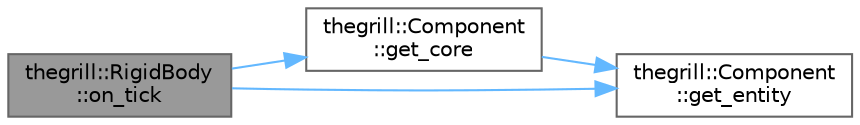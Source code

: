 digraph "thegrill::RigidBody::on_tick"
{
 // LATEX_PDF_SIZE
  bgcolor="transparent";
  edge [fontname=Helvetica,fontsize=10,labelfontname=Helvetica,labelfontsize=10];
  node [fontname=Helvetica,fontsize=10,shape=box,height=0.2,width=0.4];
  rankdir="LR";
  Node1 [id="Node000001",label="thegrill::RigidBody\l::on_tick",height=0.2,width=0.4,color="gray40", fillcolor="grey60", style="filled", fontcolor="black",tooltip="Called every frame to update the component."];
  Node1 -> Node2 [id="edge1_Node000001_Node000002",color="steelblue1",style="solid",tooltip=" "];
  Node2 [id="Node000002",label="thegrill::Component\l::get_core",height=0.2,width=0.4,color="grey40", fillcolor="white", style="filled",URL="$structthegrill_1_1_component.html#a9336bcaea73cfe54b76200b54d454223",tooltip=" "];
  Node2 -> Node3 [id="edge2_Node000002_Node000003",color="steelblue1",style="solid",tooltip=" "];
  Node3 [id="Node000003",label="thegrill::Component\l::get_entity",height=0.2,width=0.4,color="grey40", fillcolor="white", style="filled",URL="$structthegrill_1_1_component.html#acc754d2dc8e9915ebf5b5eb666409d51",tooltip=" "];
  Node1 -> Node3 [id="edge3_Node000001_Node000003",color="steelblue1",style="solid",tooltip=" "];
}
